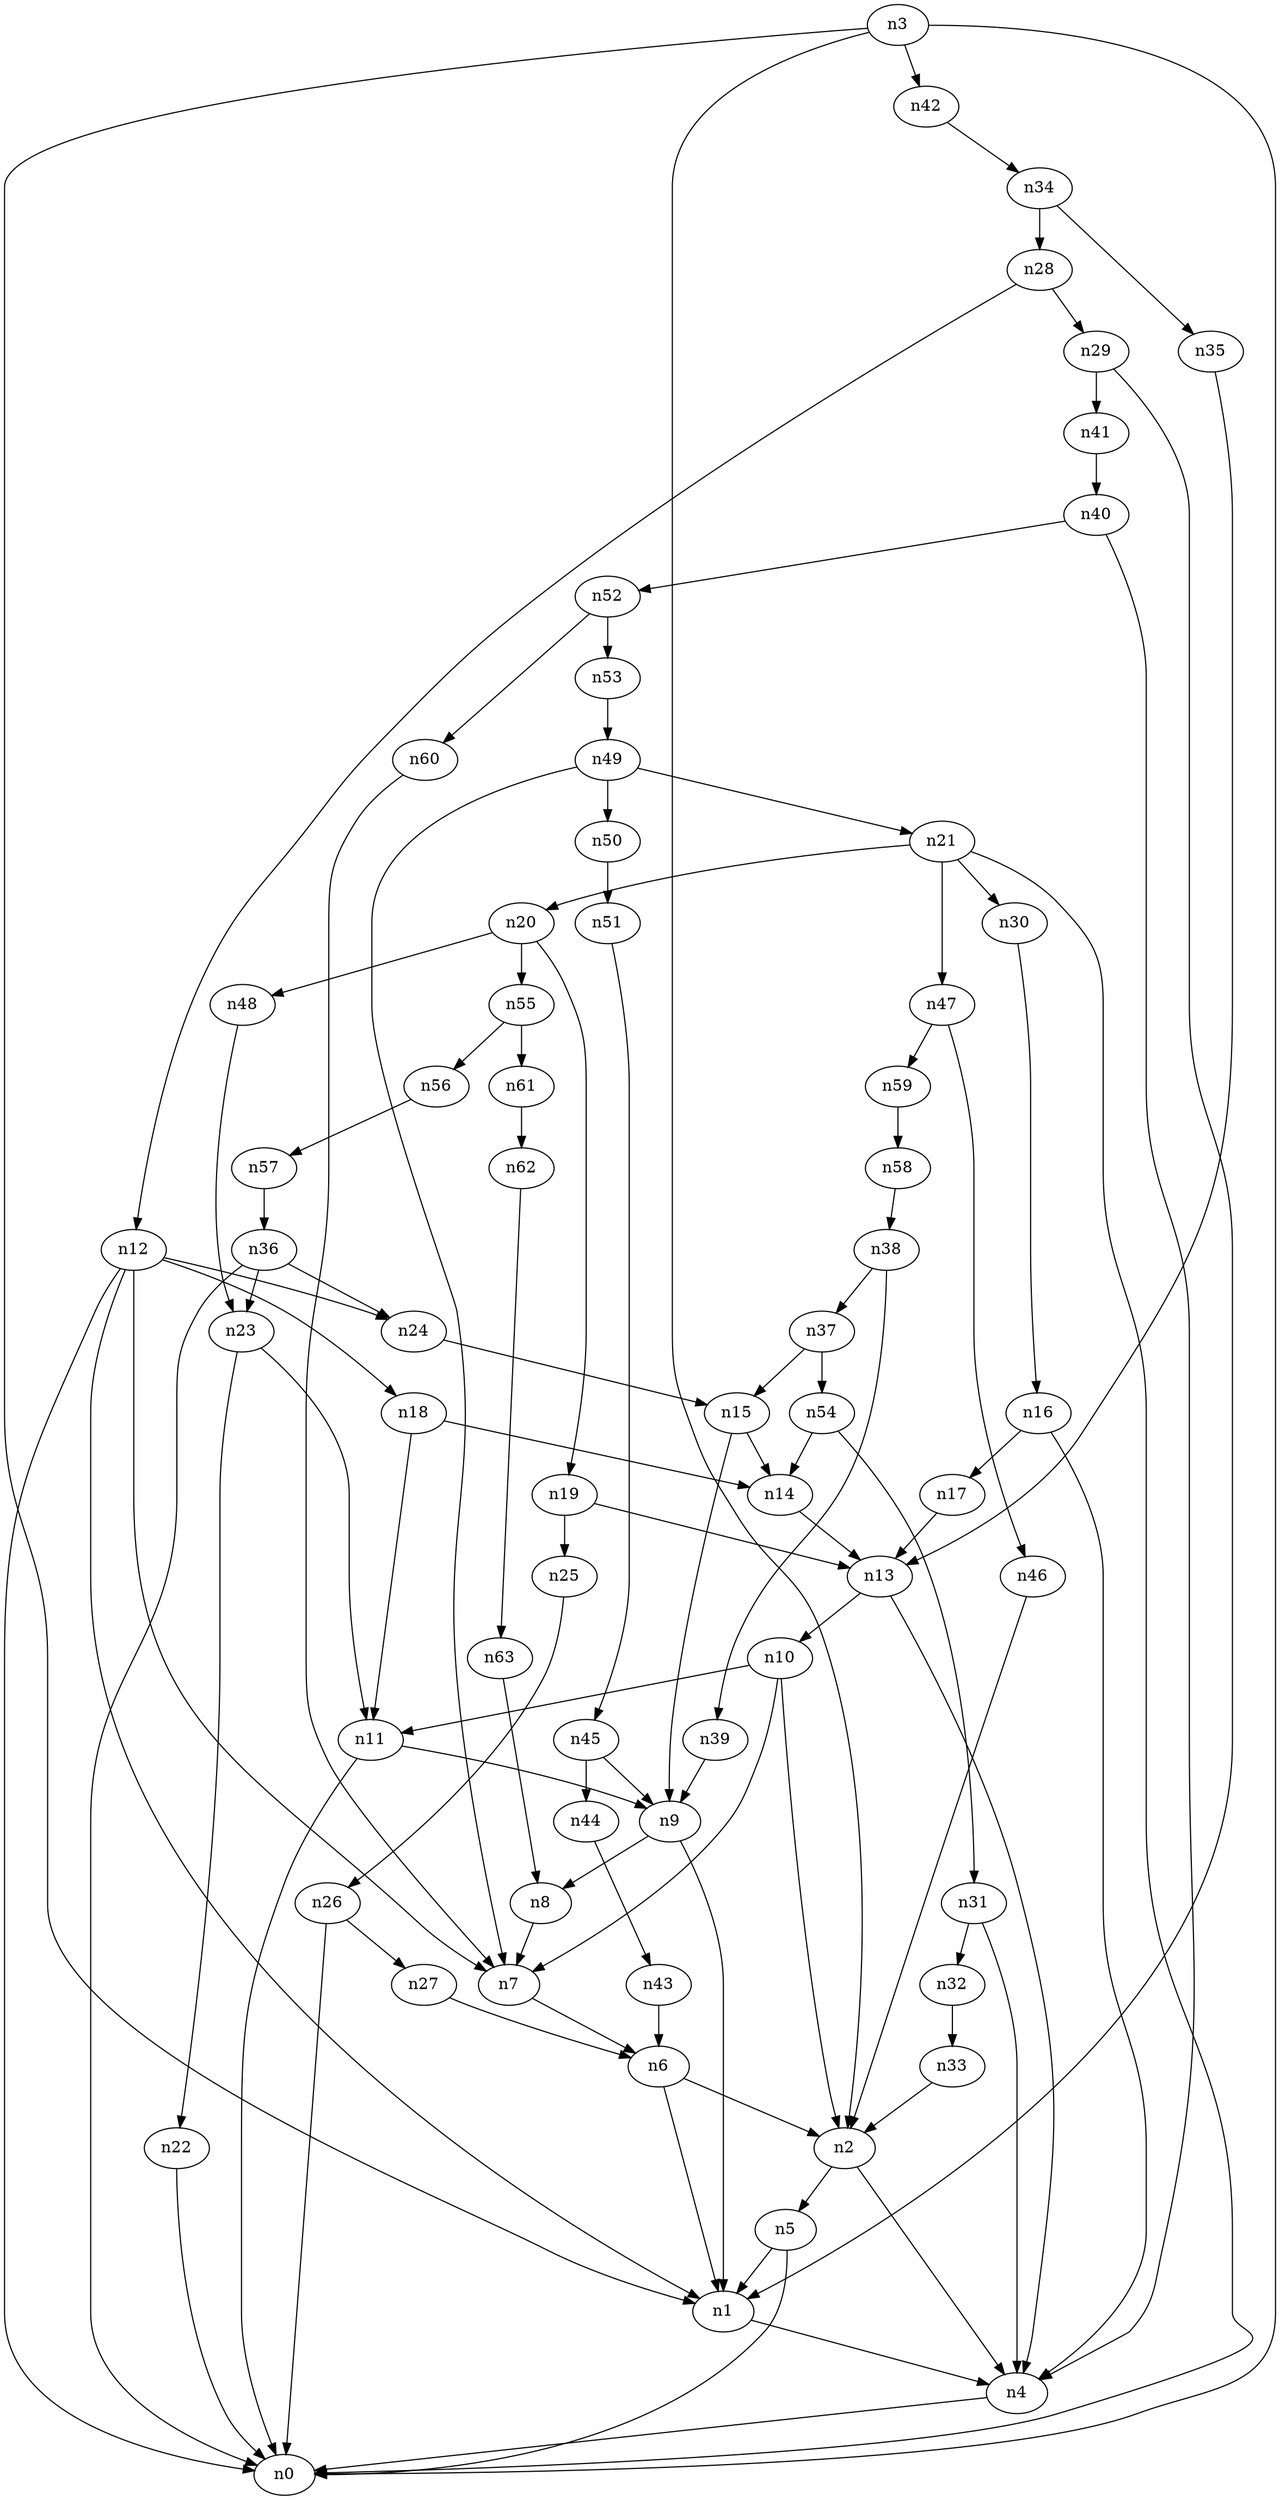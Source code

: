 digraph G {
	n1 -> n4	 [_graphml_id=e4];
	n2 -> n4	 [_graphml_id=e7];
	n2 -> n5	 [_graphml_id=e8];
	n3 -> n0	 [_graphml_id=e0];
	n3 -> n1	 [_graphml_id=e3];
	n3 -> n2	 [_graphml_id=e6];
	n3 -> n42	 [_graphml_id=e68];
	n4 -> n0	 [_graphml_id=e1];
	n5 -> n0	 [_graphml_id=e2];
	n5 -> n1	 [_graphml_id=e5];
	n6 -> n1	 [_graphml_id=e9];
	n6 -> n2	 [_graphml_id=e10];
	n7 -> n6	 [_graphml_id=e11];
	n8 -> n7	 [_graphml_id=e12];
	n9 -> n1	 [_graphml_id=e14];
	n9 -> n8	 [_graphml_id=e13];
	n10 -> n2	 [_graphml_id=e15];
	n10 -> n7	 [_graphml_id=e60];
	n10 -> n11	 [_graphml_id=e16];
	n11 -> n0	 [_graphml_id=e20];
	n11 -> n9	 [_graphml_id=e17];
	n12 -> n0	 [_graphml_id=e19];
	n12 -> n1	 [_graphml_id=e40];
	n12 -> n7	 [_graphml_id=e18];
	n12 -> n18	 [_graphml_id=e29];
	n12 -> n24	 [_graphml_id=e39];
	n13 -> n4	 [_graphml_id=e30];
	n13 -> n10	 [_graphml_id=e21];
	n14 -> n13	 [_graphml_id=e22];
	n15 -> n9	 [_graphml_id=e24];
	n15 -> n14	 [_graphml_id=e23];
	n16 -> n4	 [_graphml_id=e25];
	n16 -> n17	 [_graphml_id=e26];
	n17 -> n13	 [_graphml_id=e27];
	n18 -> n11	 [_graphml_id=e28];
	n18 -> n14	 [_graphml_id=e50];
	n19 -> n13	 [_graphml_id=e31];
	n19 -> n25	 [_graphml_id=e41];
	n20 -> n19	 [_graphml_id=e32];
	n20 -> n48	 [_graphml_id=e79];
	n20 -> n55	 [_graphml_id=e91];
	n21 -> n0	 [_graphml_id=e34];
	n21 -> n20	 [_graphml_id=e33];
	n21 -> n30	 [_graphml_id=e48];
	n21 -> n47	 [_graphml_id=e77];
	n22 -> n0	 [_graphml_id=e35];
	n23 -> n11	 [_graphml_id=e37];
	n23 -> n22	 [_graphml_id=e36];
	n24 -> n15	 [_graphml_id=e38];
	n25 -> n26	 [_graphml_id=e42];
	n26 -> n0	 [_graphml_id=e70];
	n26 -> n27	 [_graphml_id=e43];
	n27 -> n6	 [_graphml_id=e44];
	n28 -> n12	 [_graphml_id=e45];
	n28 -> n29	 [_graphml_id=e46];
	n29 -> n1	 [_graphml_id=e47];
	n29 -> n41	 [_graphml_id=e67];
	n30 -> n16	 [_graphml_id=e49];
	n31 -> n4	 [_graphml_id=e51];
	n31 -> n32	 [_graphml_id=e52];
	n32 -> n33	 [_graphml_id=e53];
	n33 -> n2	 [_graphml_id=e54];
	n34 -> n28	 [_graphml_id=e55];
	n34 -> n35	 [_graphml_id=e56];
	n35 -> n13	 [_graphml_id=e57];
	n36 -> n0	 [_graphml_id=e80];
	n36 -> n23	 [_graphml_id=e58];
	n36 -> n24	 [_graphml_id=e59];
	n37 -> n15	 [_graphml_id=e61];
	n37 -> n54	 [_graphml_id=e90];
	n38 -> n37	 [_graphml_id=e62];
	n38 -> n39	 [_graphml_id=e63];
	n39 -> n9	 [_graphml_id=e64];
	n40 -> n4	 [_graphml_id=e65];
	n40 -> n52	 [_graphml_id=e85];
	n41 -> n40	 [_graphml_id=e66];
	n42 -> n34	 [_graphml_id=e69];
	n43 -> n6	 [_graphml_id=e71];
	n44 -> n43	 [_graphml_id=e72];
	n45 -> n9	 [_graphml_id=e74];
	n45 -> n44	 [_graphml_id=e73];
	n46 -> n2	 [_graphml_id=e75];
	n47 -> n46	 [_graphml_id=e76];
	n47 -> n59	 [_graphml_id=e97];
	n48 -> n23	 [_graphml_id=e78];
	n49 -> n7	 [_graphml_id=e81];
	n49 -> n21	 [_graphml_id=e100];
	n49 -> n50	 [_graphml_id=e82];
	n50 -> n51	 [_graphml_id=e83];
	n51 -> n45	 [_graphml_id=e84];
	n52 -> n53	 [_graphml_id=e86];
	n52 -> n60	 [_graphml_id=e99];
	n53 -> n49	 [_graphml_id=e87];
	n54 -> n14	 [_graphml_id=e89];
	n54 -> n31	 [_graphml_id=e88];
	n55 -> n56	 [_graphml_id=e92];
	n55 -> n61	 [_graphml_id=e101];
	n56 -> n57	 [_graphml_id=e93];
	n57 -> n36	 [_graphml_id=e94];
	n58 -> n38	 [_graphml_id=e95];
	n59 -> n58	 [_graphml_id=e96];
	n60 -> n7	 [_graphml_id=e98];
	n61 -> n62	 [_graphml_id=e102];
	n62 -> n63	 [_graphml_id=e103];
	n63 -> n8	 [_graphml_id=e104];
}
